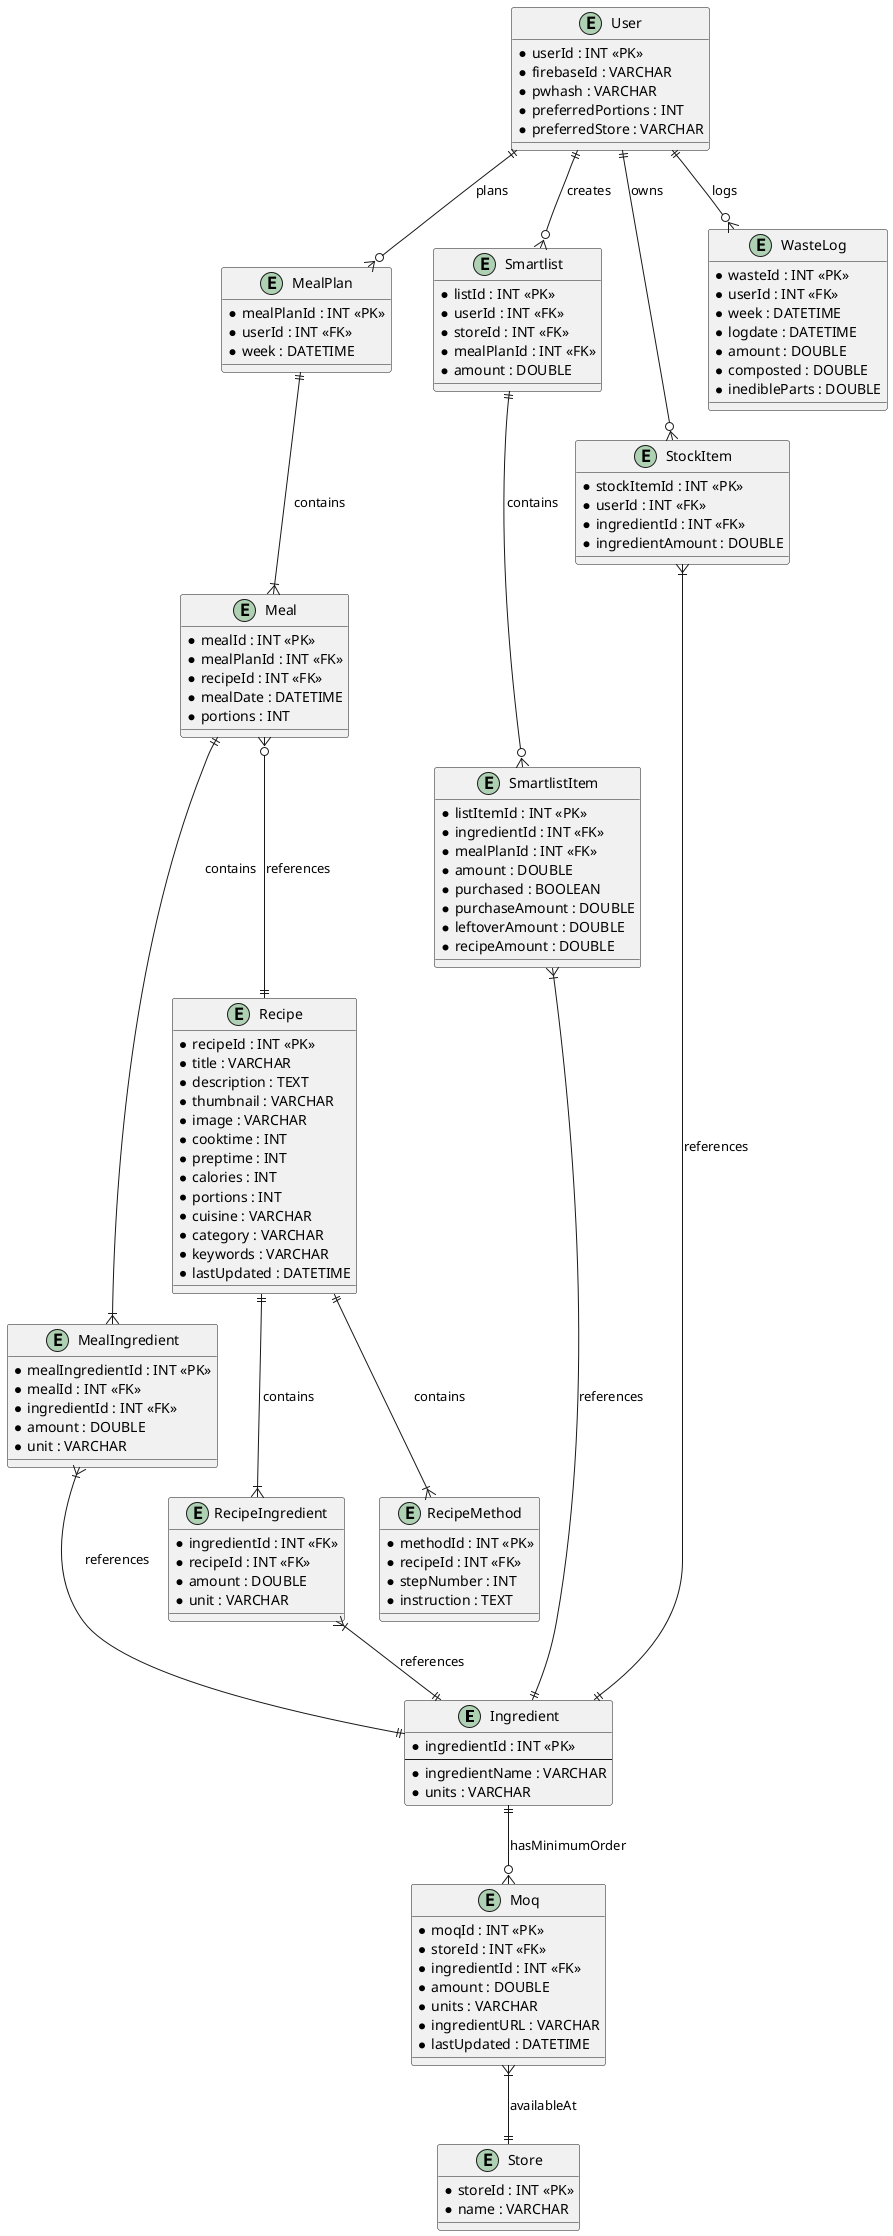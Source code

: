 @startuml

entity Ingredient {
  * ingredientId : INT <<PK>>
  --
  * ingredientName : VARCHAR
  * units : VARCHAR
}

entity Meal {
  * mealId : INT <<PK>>
  * mealPlanId : INT <<FK>>
  * recipeId : INT <<FK>>
  * mealDate : DATETIME
  * portions : INT
}

entity MealIngredient {
  * mealIngredientId : INT <<PK>>
  * mealId : INT <<FK>>
  * ingredientId : INT <<FK>>
  * amount : DOUBLE
  * unit : VARCHAR
}

entity MealPlan {
  * mealPlanId : INT <<PK>>
  * userId : INT <<FK>>
  * week : DATETIME
}

entity Moq {
  * moqId : INT <<PK>>
  * storeId : INT <<FK>>
  * ingredientId : INT <<FK>>
  * amount : DOUBLE
  * units : VARCHAR
  * ingredientURL : VARCHAR
  * lastUpdated : DATETIME
}

entity Store {
  * storeId : INT <<PK>>
  * name : VARCHAR
}

entity Recipe {
  * recipeId : INT <<PK>>
  * title : VARCHAR
  * description : TEXT
  * thumbnail : VARCHAR
  * image : VARCHAR
  * cooktime : INT
  * preptime : INT
  * calories : INT
  * portions : INT
  * cuisine : VARCHAR
  * category : VARCHAR
  * keywords : VARCHAR
  * lastUpdated : DATETIME
}

entity RecipeIngredient {
  * ingredientId : INT <<FK>>
  * recipeId : INT <<FK>>
  * amount : DOUBLE
  * unit : VARCHAR
}

entity RecipeMethod {
  * methodId : INT <<PK>>
  * recipeId : INT <<FK>>
  * stepNumber : INT
  * instruction : TEXT
}

entity Smartlist {
  * listId : INT <<PK>>
  * userId : INT <<FK>>
  * storeId : INT <<FK>>
  * mealPlanId : INT <<FK>>
  * amount : DOUBLE
}

entity SmartlistItem {
  * listItemId : INT <<PK>>
  * ingredientId : INT <<FK>>
  * mealPlanId : INT <<FK>>
  * amount : DOUBLE
  * purchased : BOOLEAN
  * purchaseAmount : DOUBLE
  * leftoverAmount : DOUBLE
  * recipeAmount : DOUBLE
}

entity StockItem {
  * stockItemId : INT <<PK>>
  * userId : INT <<FK>>
  * ingredientId : INT <<FK>>
  * ingredientAmount : DOUBLE
}

entity User {
  * userId : INT <<PK>>
  * firebaseId : VARCHAR
  * pwhash : VARCHAR
  * preferredPortions : INT
  * preferredStore : VARCHAR
}

entity WasteLog {
  * wasteId : INT <<PK>>
  * userId : INT <<FK>>
  * week : DATETIME
  * logdate : DATETIME
  * amount : DOUBLE
  * composted : DOUBLE
  * inedibleParts : DOUBLE
}


User ||--o{ WasteLog : logs
User ||--o{ Smartlist : creates
User ||--o{ MealPlan : plans
User ||--o{ StockItem : owns

StockItem }|--|| Ingredient : references
Smartlist ||--o{ SmartlistItem : contains
SmartlistItem }|--|| Ingredient : references
Recipe ||--|{ RecipeIngredient : contains
RecipeIngredient }|--|| Ingredient : references
Recipe ||--|{ RecipeMethod : contains
MealPlan ||--|{ Meal : contains
Meal ||--|{ MealIngredient : contains
MealIngredient }|--|| Ingredient : references
Meal }o--|| Recipe : references
Ingredient ||--o{ Moq : hasMinimumOrder
Moq }|--|| Store : availableAt

@enduml
